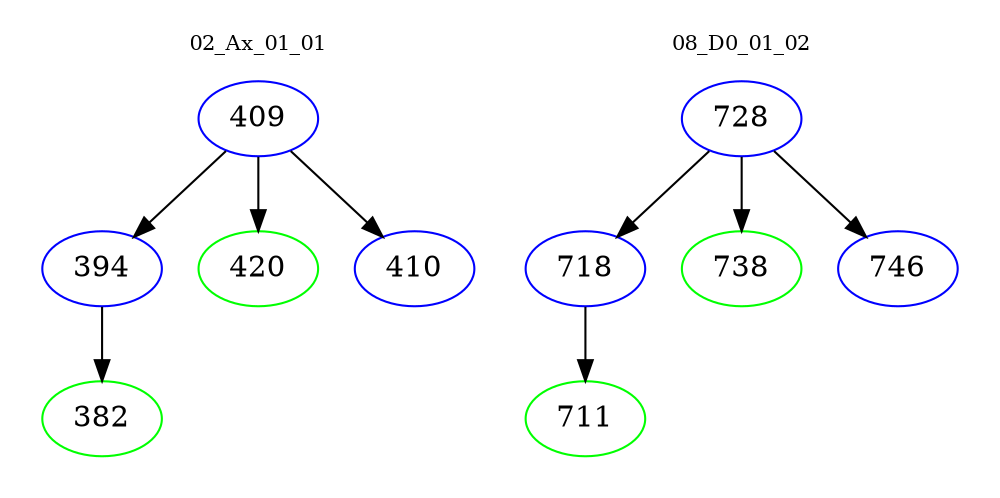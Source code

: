 digraph{
subgraph cluster_0 {
color = white
label = "02_Ax_01_01";
fontsize=10;
T0_409 [label="409", color="blue"]
T0_409 -> T0_394 [color="black"]
T0_394 [label="394", color="blue"]
T0_394 -> T0_382 [color="black"]
T0_382 [label="382", color="green"]
T0_409 -> T0_420 [color="black"]
T0_420 [label="420", color="green"]
T0_409 -> T0_410 [color="black"]
T0_410 [label="410", color="blue"]
}
subgraph cluster_1 {
color = white
label = "08_D0_01_02";
fontsize=10;
T1_728 [label="728", color="blue"]
T1_728 -> T1_718 [color="black"]
T1_718 [label="718", color="blue"]
T1_718 -> T1_711 [color="black"]
T1_711 [label="711", color="green"]
T1_728 -> T1_738 [color="black"]
T1_738 [label="738", color="green"]
T1_728 -> T1_746 [color="black"]
T1_746 [label="746", color="blue"]
}
}
